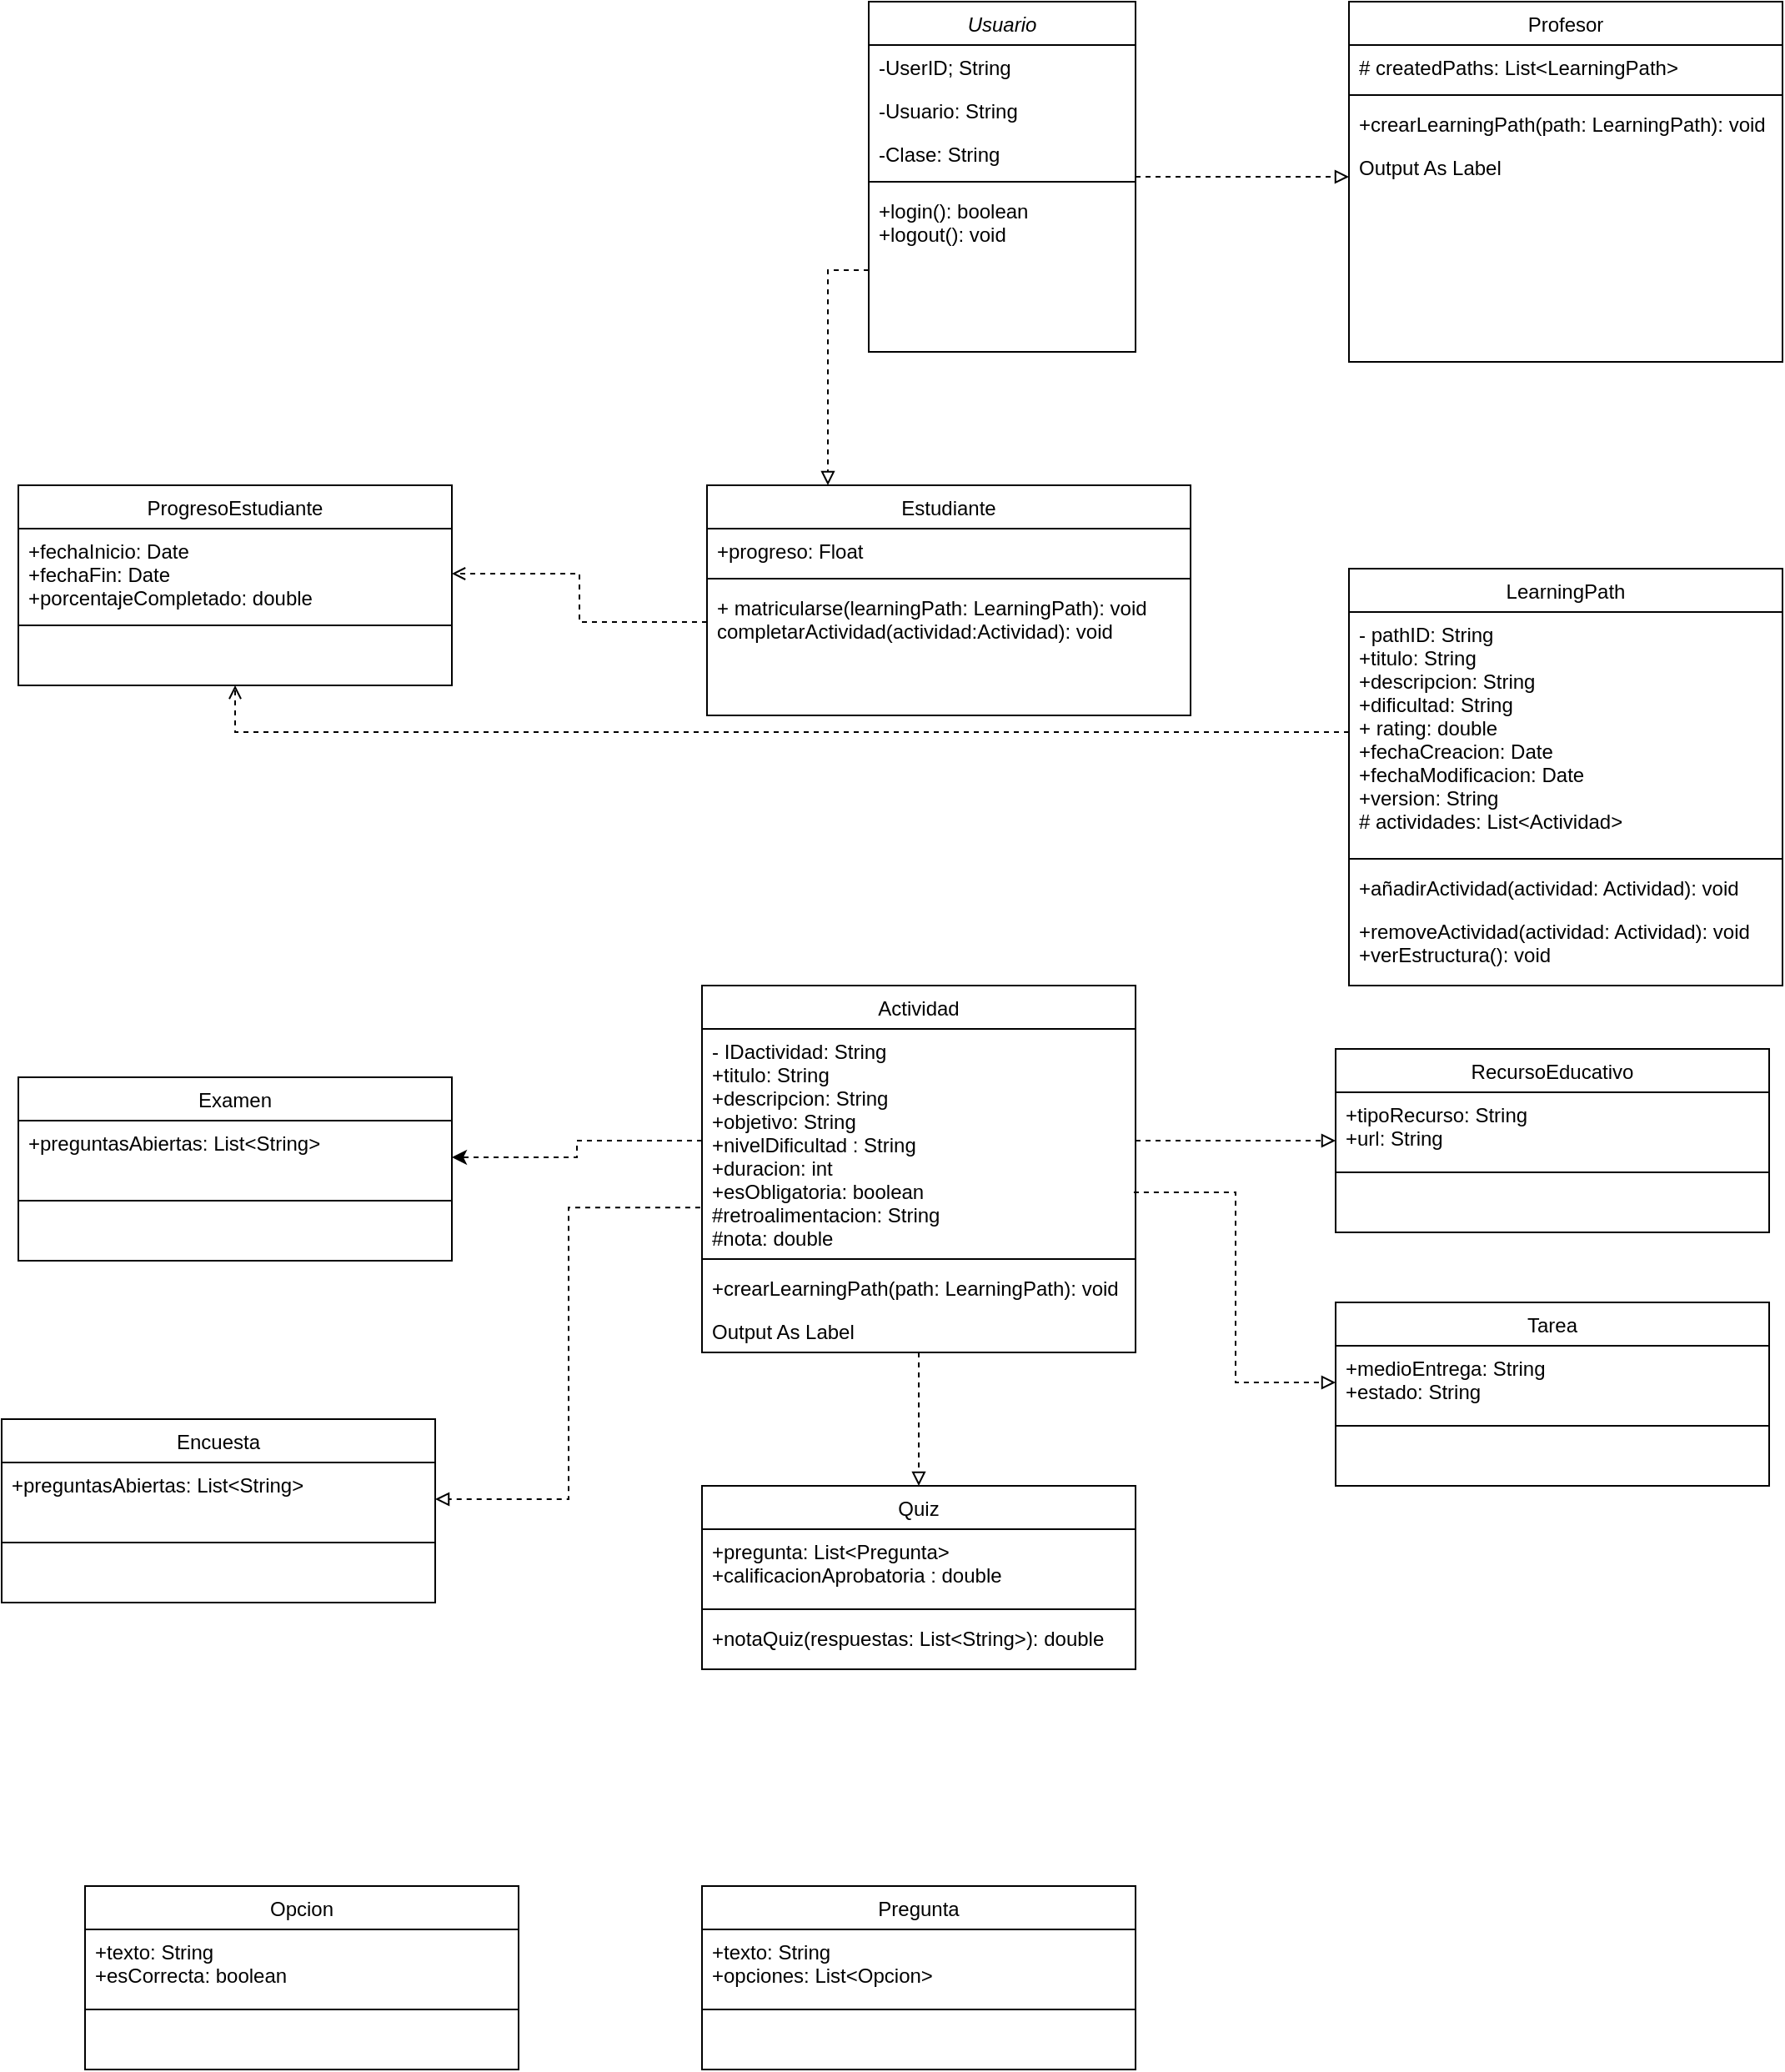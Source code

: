 <mxfile version="24.7.16">
  <diagram id="C5RBs43oDa-KdzZeNtuy" name="Page-1">
    <mxGraphModel dx="4014" dy="1733" grid="1" gridSize="10" guides="1" tooltips="1" connect="1" arrows="1" fold="1" page="1" pageScale="1" pageWidth="827" pageHeight="1169" math="0" shadow="0">
      <root>
        <mxCell id="WIyWlLk6GJQsqaUBKTNV-0" />
        <mxCell id="WIyWlLk6GJQsqaUBKTNV-1" parent="WIyWlLk6GJQsqaUBKTNV-0" />
        <mxCell id="zkfFHV4jXpPFQw0GAbJ--0" value="Usuario" style="swimlane;fontStyle=2;align=center;verticalAlign=top;childLayout=stackLayout;horizontal=1;startSize=26;horizontalStack=0;resizeParent=1;resizeLast=0;collapsible=1;marginBottom=0;rounded=0;shadow=0;strokeWidth=1;" parent="WIyWlLk6GJQsqaUBKTNV-1" vertex="1">
          <mxGeometry x="220" y="120" width="160" height="210" as="geometry">
            <mxRectangle x="230" y="140" width="160" height="26" as="alternateBounds" />
          </mxGeometry>
        </mxCell>
        <mxCell id="zkfFHV4jXpPFQw0GAbJ--1" value="-UserID; String" style="text;align=left;verticalAlign=top;spacingLeft=4;spacingRight=4;overflow=hidden;rotatable=0;points=[[0,0.5],[1,0.5]];portConstraint=eastwest;" parent="zkfFHV4jXpPFQw0GAbJ--0" vertex="1">
          <mxGeometry y="26" width="160" height="26" as="geometry" />
        </mxCell>
        <mxCell id="zkfFHV4jXpPFQw0GAbJ--2" value="-Usuario: String" style="text;align=left;verticalAlign=top;spacingLeft=4;spacingRight=4;overflow=hidden;rotatable=0;points=[[0,0.5],[1,0.5]];portConstraint=eastwest;rounded=0;shadow=0;html=0;" parent="zkfFHV4jXpPFQw0GAbJ--0" vertex="1">
          <mxGeometry y="52" width="160" height="26" as="geometry" />
        </mxCell>
        <mxCell id="zkfFHV4jXpPFQw0GAbJ--3" value="-Clase: String" style="text;align=left;verticalAlign=top;spacingLeft=4;spacingRight=4;overflow=hidden;rotatable=0;points=[[0,0.5],[1,0.5]];portConstraint=eastwest;rounded=0;shadow=0;html=0;" parent="zkfFHV4jXpPFQw0GAbJ--0" vertex="1">
          <mxGeometry y="78" width="160" height="26" as="geometry" />
        </mxCell>
        <mxCell id="zkfFHV4jXpPFQw0GAbJ--4" value="" style="line;html=1;strokeWidth=1;align=left;verticalAlign=middle;spacingTop=-1;spacingLeft=3;spacingRight=3;rotatable=0;labelPosition=right;points=[];portConstraint=eastwest;" parent="zkfFHV4jXpPFQw0GAbJ--0" vertex="1">
          <mxGeometry y="104" width="160" height="8" as="geometry" />
        </mxCell>
        <mxCell id="zkfFHV4jXpPFQw0GAbJ--5" value="+login(): boolean&#xa;+logout(): void" style="text;align=left;verticalAlign=top;spacingLeft=4;spacingRight=4;overflow=hidden;rotatable=0;points=[[0,0.5],[1,0.5]];portConstraint=eastwest;" parent="zkfFHV4jXpPFQw0GAbJ--0" vertex="1">
          <mxGeometry y="112" width="160" height="98" as="geometry" />
        </mxCell>
        <mxCell id="zkfFHV4jXpPFQw0GAbJ--6" value="Estudiante" style="swimlane;fontStyle=0;align=center;verticalAlign=top;childLayout=stackLayout;horizontal=1;startSize=26;horizontalStack=0;resizeParent=1;resizeLast=0;collapsible=1;marginBottom=0;rounded=0;shadow=0;strokeWidth=1;" parent="WIyWlLk6GJQsqaUBKTNV-1" vertex="1">
          <mxGeometry x="123" y="410" width="290" height="138" as="geometry">
            <mxRectangle x="130" y="380" width="160" height="26" as="alternateBounds" />
          </mxGeometry>
        </mxCell>
        <mxCell id="zkfFHV4jXpPFQw0GAbJ--7" value="+progreso: Float" style="text;align=left;verticalAlign=top;spacingLeft=4;spacingRight=4;overflow=hidden;rotatable=0;points=[[0,0.5],[1,0.5]];portConstraint=eastwest;" parent="zkfFHV4jXpPFQw0GAbJ--6" vertex="1">
          <mxGeometry y="26" width="290" height="26" as="geometry" />
        </mxCell>
        <mxCell id="zkfFHV4jXpPFQw0GAbJ--9" value="" style="line;html=1;strokeWidth=1;align=left;verticalAlign=middle;spacingTop=-1;spacingLeft=3;spacingRight=3;rotatable=0;labelPosition=right;points=[];portConstraint=eastwest;" parent="zkfFHV4jXpPFQw0GAbJ--6" vertex="1">
          <mxGeometry y="52" width="290" height="8" as="geometry" />
        </mxCell>
        <mxCell id="zkfFHV4jXpPFQw0GAbJ--11" value="+ matricularse(learningPath: LearningPath): void&#xa;completarActividad(actividad:Actividad): void" style="text;align=left;verticalAlign=top;spacingLeft=4;spacingRight=4;overflow=hidden;rotatable=0;points=[[0,0.5],[1,0.5]];portConstraint=eastwest;" parent="zkfFHV4jXpPFQw0GAbJ--6" vertex="1">
          <mxGeometry y="60" width="290" height="44" as="geometry" />
        </mxCell>
        <mxCell id="zkfFHV4jXpPFQw0GAbJ--17" value="Profesor" style="swimlane;fontStyle=0;align=center;verticalAlign=top;childLayout=stackLayout;horizontal=1;startSize=26;horizontalStack=0;resizeParent=1;resizeLast=0;collapsible=1;marginBottom=0;rounded=0;shadow=0;strokeWidth=1;" parent="WIyWlLk6GJQsqaUBKTNV-1" vertex="1">
          <mxGeometry x="508" y="120" width="260" height="216" as="geometry">
            <mxRectangle x="550" y="140" width="160" height="26" as="alternateBounds" />
          </mxGeometry>
        </mxCell>
        <mxCell id="zkfFHV4jXpPFQw0GAbJ--18" value="# createdPaths: List&lt;LearningPath&gt;" style="text;align=left;verticalAlign=top;spacingLeft=4;spacingRight=4;overflow=hidden;rotatable=0;points=[[0,0.5],[1,0.5]];portConstraint=eastwest;" parent="zkfFHV4jXpPFQw0GAbJ--17" vertex="1">
          <mxGeometry y="26" width="260" height="26" as="geometry" />
        </mxCell>
        <mxCell id="zkfFHV4jXpPFQw0GAbJ--23" value="" style="line;html=1;strokeWidth=1;align=left;verticalAlign=middle;spacingTop=-1;spacingLeft=3;spacingRight=3;rotatable=0;labelPosition=right;points=[];portConstraint=eastwest;" parent="zkfFHV4jXpPFQw0GAbJ--17" vertex="1">
          <mxGeometry y="52" width="260" height="8" as="geometry" />
        </mxCell>
        <mxCell id="zkfFHV4jXpPFQw0GAbJ--24" value="+crearLearningPath(path: LearningPath): void" style="text;align=left;verticalAlign=top;spacingLeft=4;spacingRight=4;overflow=hidden;rotatable=0;points=[[0,0.5],[1,0.5]];portConstraint=eastwest;" parent="zkfFHV4jXpPFQw0GAbJ--17" vertex="1">
          <mxGeometry y="60" width="260" height="26" as="geometry" />
        </mxCell>
        <mxCell id="zkfFHV4jXpPFQw0GAbJ--25" value="Output As Label" style="text;align=left;verticalAlign=top;spacingLeft=4;spacingRight=4;overflow=hidden;rotatable=0;points=[[0,0.5],[1,0.5]];portConstraint=eastwest;" parent="zkfFHV4jXpPFQw0GAbJ--17" vertex="1">
          <mxGeometry y="86" width="260" height="26" as="geometry" />
        </mxCell>
        <mxCell id="zkfFHV4jXpPFQw0GAbJ--26" value="" style="endArrow=block;shadow=0;strokeWidth=1;rounded=0;curved=0;endFill=0;edgeStyle=elbowEdgeStyle;elbow=vertical;dashed=1;" parent="WIyWlLk6GJQsqaUBKTNV-1" source="zkfFHV4jXpPFQw0GAbJ--0" target="zkfFHV4jXpPFQw0GAbJ--17" edge="1">
          <mxGeometry x="0.5" y="41" relative="1" as="geometry">
            <mxPoint x="380" y="192" as="sourcePoint" />
            <mxPoint x="540" y="192" as="targetPoint" />
            <mxPoint x="-40" y="32" as="offset" />
          </mxGeometry>
        </mxCell>
        <mxCell id="wE42uHKmtxDk-AQYchpM-4" style="edgeStyle=orthogonalEdgeStyle;rounded=0;orthogonalLoop=1;jettySize=auto;html=1;entryX=0.25;entryY=0;entryDx=0;entryDy=0;dashed=1;endArrow=block;endFill=0;" edge="1" parent="WIyWlLk6GJQsqaUBKTNV-1" source="zkfFHV4jXpPFQw0GAbJ--5" target="zkfFHV4jXpPFQw0GAbJ--6">
          <mxGeometry relative="1" as="geometry" />
        </mxCell>
        <mxCell id="wE42uHKmtxDk-AQYchpM-11" value="LearningPath" style="swimlane;fontStyle=0;align=center;verticalAlign=top;childLayout=stackLayout;horizontal=1;startSize=26;horizontalStack=0;resizeParent=1;resizeLast=0;collapsible=1;marginBottom=0;rounded=0;shadow=0;strokeWidth=1;" vertex="1" parent="WIyWlLk6GJQsqaUBKTNV-1">
          <mxGeometry x="508" y="460" width="260" height="250" as="geometry">
            <mxRectangle x="550" y="140" width="160" height="26" as="alternateBounds" />
          </mxGeometry>
        </mxCell>
        <mxCell id="wE42uHKmtxDk-AQYchpM-12" value="- pathID: String&#xa;+titulo: String&#xa;+descripcion: String&#xa;+dificultad: String&#xa;+ rating: double&#xa;+fechaCreacion: Date&#xa;+fechaModificacion: Date&#xa;+version: String&#xa;# actividades: List&lt;Actividad&gt;&#xa;" style="text;align=left;verticalAlign=top;spacingLeft=4;spacingRight=4;overflow=hidden;rotatable=0;points=[[0,0.5],[1,0.5]];portConstraint=eastwest;" vertex="1" parent="wE42uHKmtxDk-AQYchpM-11">
          <mxGeometry y="26" width="260" height="144" as="geometry" />
        </mxCell>
        <mxCell id="wE42uHKmtxDk-AQYchpM-13" value="" style="line;html=1;strokeWidth=1;align=left;verticalAlign=middle;spacingTop=-1;spacingLeft=3;spacingRight=3;rotatable=0;labelPosition=right;points=[];portConstraint=eastwest;" vertex="1" parent="wE42uHKmtxDk-AQYchpM-11">
          <mxGeometry y="170" width="260" height="8" as="geometry" />
        </mxCell>
        <mxCell id="wE42uHKmtxDk-AQYchpM-14" value="+añadirActividad(actividad: Actividad): void" style="text;align=left;verticalAlign=top;spacingLeft=4;spacingRight=4;overflow=hidden;rotatable=0;points=[[0,0.5],[1,0.5]];portConstraint=eastwest;" vertex="1" parent="wE42uHKmtxDk-AQYchpM-11">
          <mxGeometry y="178" width="260" height="26" as="geometry" />
        </mxCell>
        <mxCell id="wE42uHKmtxDk-AQYchpM-15" value="+removeActividad(actividad: Actividad): void&#xa;+verEstructura(): void" style="text;align=left;verticalAlign=top;spacingLeft=4;spacingRight=4;overflow=hidden;rotatable=0;points=[[0,0.5],[1,0.5]];portConstraint=eastwest;" vertex="1" parent="wE42uHKmtxDk-AQYchpM-11">
          <mxGeometry y="204" width="260" height="46" as="geometry" />
        </mxCell>
        <mxCell id="wE42uHKmtxDk-AQYchpM-27" style="edgeStyle=orthogonalEdgeStyle;rounded=0;orthogonalLoop=1;jettySize=auto;html=1;entryX=0.5;entryY=0;entryDx=0;entryDy=0;dashed=1;endArrow=block;endFill=0;" edge="1" parent="WIyWlLk6GJQsqaUBKTNV-1" source="wE42uHKmtxDk-AQYchpM-16" target="wE42uHKmtxDk-AQYchpM-21">
          <mxGeometry relative="1" as="geometry" />
        </mxCell>
        <mxCell id="wE42uHKmtxDk-AQYchpM-16" value="Actividad" style="swimlane;fontStyle=0;align=center;verticalAlign=top;childLayout=stackLayout;horizontal=1;startSize=26;horizontalStack=0;resizeParent=1;resizeLast=0;collapsible=1;marginBottom=0;rounded=0;shadow=0;strokeWidth=1;" vertex="1" parent="WIyWlLk6GJQsqaUBKTNV-1">
          <mxGeometry x="120" y="710" width="260" height="220" as="geometry">
            <mxRectangle x="550" y="140" width="160" height="26" as="alternateBounds" />
          </mxGeometry>
        </mxCell>
        <mxCell id="wE42uHKmtxDk-AQYchpM-17" value="- IDactividad: String&#xa;+titulo: String&#xa;+descripcion: String&#xa;+objetivo: String&#xa;+nivelDificultad : String&#xa;+duracion: int&#xa;+esObligatoria: boolean&#xa;#retroalimentacion: String&#xa;#nota: double" style="text;align=left;verticalAlign=top;spacingLeft=4;spacingRight=4;overflow=hidden;rotatable=0;points=[[0,0.5],[1,0.5]];portConstraint=eastwest;" vertex="1" parent="wE42uHKmtxDk-AQYchpM-16">
          <mxGeometry y="26" width="260" height="134" as="geometry" />
        </mxCell>
        <mxCell id="wE42uHKmtxDk-AQYchpM-18" value="" style="line;html=1;strokeWidth=1;align=left;verticalAlign=middle;spacingTop=-1;spacingLeft=3;spacingRight=3;rotatable=0;labelPosition=right;points=[];portConstraint=eastwest;" vertex="1" parent="wE42uHKmtxDk-AQYchpM-16">
          <mxGeometry y="160" width="260" height="8" as="geometry" />
        </mxCell>
        <mxCell id="wE42uHKmtxDk-AQYchpM-19" value="+crearLearningPath(path: LearningPath): void" style="text;align=left;verticalAlign=top;spacingLeft=4;spacingRight=4;overflow=hidden;rotatable=0;points=[[0,0.5],[1,0.5]];portConstraint=eastwest;" vertex="1" parent="wE42uHKmtxDk-AQYchpM-16">
          <mxGeometry y="168" width="260" height="26" as="geometry" />
        </mxCell>
        <mxCell id="wE42uHKmtxDk-AQYchpM-20" value="Output As Label" style="text;align=left;verticalAlign=top;spacingLeft=4;spacingRight=4;overflow=hidden;rotatable=0;points=[[0,0.5],[1,0.5]];portConstraint=eastwest;" vertex="1" parent="wE42uHKmtxDk-AQYchpM-16">
          <mxGeometry y="194" width="260" height="26" as="geometry" />
        </mxCell>
        <mxCell id="wE42uHKmtxDk-AQYchpM-21" value="Quiz" style="swimlane;fontStyle=0;align=center;verticalAlign=top;childLayout=stackLayout;horizontal=1;startSize=26;horizontalStack=0;resizeParent=1;resizeLast=0;collapsible=1;marginBottom=0;rounded=0;shadow=0;strokeWidth=1;" vertex="1" parent="WIyWlLk6GJQsqaUBKTNV-1">
          <mxGeometry x="120" y="1010" width="260" height="110" as="geometry">
            <mxRectangle x="550" y="140" width="160" height="26" as="alternateBounds" />
          </mxGeometry>
        </mxCell>
        <mxCell id="wE42uHKmtxDk-AQYchpM-22" value="+pregunta: List&lt;Pregunta&gt;&#xa;+calificacionAprobatoria : double&#xa;" style="text;align=left;verticalAlign=top;spacingLeft=4;spacingRight=4;overflow=hidden;rotatable=0;points=[[0,0.5],[1,0.5]];portConstraint=eastwest;" vertex="1" parent="wE42uHKmtxDk-AQYchpM-21">
          <mxGeometry y="26" width="260" height="44" as="geometry" />
        </mxCell>
        <mxCell id="wE42uHKmtxDk-AQYchpM-23" value="" style="line;html=1;strokeWidth=1;align=left;verticalAlign=middle;spacingTop=-1;spacingLeft=3;spacingRight=3;rotatable=0;labelPosition=right;points=[];portConstraint=eastwest;" vertex="1" parent="wE42uHKmtxDk-AQYchpM-21">
          <mxGeometry y="70" width="260" height="8" as="geometry" />
        </mxCell>
        <mxCell id="wE42uHKmtxDk-AQYchpM-24" value="+notaQuiz(respuestas: List&lt;String&gt;): double" style="text;align=left;verticalAlign=top;spacingLeft=4;spacingRight=4;overflow=hidden;rotatable=0;points=[[0,0.5],[1,0.5]];portConstraint=eastwest;" vertex="1" parent="wE42uHKmtxDk-AQYchpM-21">
          <mxGeometry y="78" width="260" height="26" as="geometry" />
        </mxCell>
        <mxCell id="wE42uHKmtxDk-AQYchpM-28" value="RecursoEducativo" style="swimlane;fontStyle=0;align=center;verticalAlign=top;childLayout=stackLayout;horizontal=1;startSize=26;horizontalStack=0;resizeParent=1;resizeLast=0;collapsible=1;marginBottom=0;rounded=0;shadow=0;strokeWidth=1;" vertex="1" parent="WIyWlLk6GJQsqaUBKTNV-1">
          <mxGeometry x="500" y="748" width="260" height="110" as="geometry">
            <mxRectangle x="550" y="140" width="160" height="26" as="alternateBounds" />
          </mxGeometry>
        </mxCell>
        <mxCell id="wE42uHKmtxDk-AQYchpM-29" value="+tipoRecurso: String&#xa;+url: String" style="text;align=left;verticalAlign=top;spacingLeft=4;spacingRight=4;overflow=hidden;rotatable=0;points=[[0,0.5],[1,0.5]];portConstraint=eastwest;" vertex="1" parent="wE42uHKmtxDk-AQYchpM-28">
          <mxGeometry y="26" width="260" height="44" as="geometry" />
        </mxCell>
        <mxCell id="wE42uHKmtxDk-AQYchpM-30" value="" style="line;html=1;strokeWidth=1;align=left;verticalAlign=middle;spacingTop=-1;spacingLeft=3;spacingRight=3;rotatable=0;labelPosition=right;points=[];portConstraint=eastwest;" vertex="1" parent="wE42uHKmtxDk-AQYchpM-28">
          <mxGeometry y="70" width="260" height="8" as="geometry" />
        </mxCell>
        <mxCell id="wE42uHKmtxDk-AQYchpM-32" style="edgeStyle=orthogonalEdgeStyle;rounded=0;orthogonalLoop=1;jettySize=auto;html=1;entryX=0;entryY=0.5;entryDx=0;entryDy=0;dashed=1;endArrow=block;endFill=0;" edge="1" parent="WIyWlLk6GJQsqaUBKTNV-1" source="wE42uHKmtxDk-AQYchpM-17" target="wE42uHKmtxDk-AQYchpM-28">
          <mxGeometry relative="1" as="geometry" />
        </mxCell>
        <mxCell id="wE42uHKmtxDk-AQYchpM-33" value="Tarea" style="swimlane;fontStyle=0;align=center;verticalAlign=top;childLayout=stackLayout;horizontal=1;startSize=26;horizontalStack=0;resizeParent=1;resizeLast=0;collapsible=1;marginBottom=0;rounded=0;shadow=0;strokeWidth=1;" vertex="1" parent="WIyWlLk6GJQsqaUBKTNV-1">
          <mxGeometry x="500" y="900" width="260" height="110" as="geometry">
            <mxRectangle x="550" y="140" width="160" height="26" as="alternateBounds" />
          </mxGeometry>
        </mxCell>
        <mxCell id="wE42uHKmtxDk-AQYchpM-34" value="+medioEntrega: String&#xa;+estado: String" style="text;align=left;verticalAlign=top;spacingLeft=4;spacingRight=4;overflow=hidden;rotatable=0;points=[[0,0.5],[1,0.5]];portConstraint=eastwest;" vertex="1" parent="wE42uHKmtxDk-AQYchpM-33">
          <mxGeometry y="26" width="260" height="44" as="geometry" />
        </mxCell>
        <mxCell id="wE42uHKmtxDk-AQYchpM-35" value="" style="line;html=1;strokeWidth=1;align=left;verticalAlign=middle;spacingTop=-1;spacingLeft=3;spacingRight=3;rotatable=0;labelPosition=right;points=[];portConstraint=eastwest;" vertex="1" parent="wE42uHKmtxDk-AQYchpM-33">
          <mxGeometry y="70" width="260" height="8" as="geometry" />
        </mxCell>
        <mxCell id="wE42uHKmtxDk-AQYchpM-36" style="edgeStyle=orthogonalEdgeStyle;rounded=0;orthogonalLoop=1;jettySize=auto;html=1;entryX=0;entryY=0.5;entryDx=0;entryDy=0;exitX=0.996;exitY=0.731;exitDx=0;exitDy=0;exitPerimeter=0;dashed=1;endArrow=block;endFill=0;" edge="1" parent="WIyWlLk6GJQsqaUBKTNV-1" source="wE42uHKmtxDk-AQYchpM-17" target="wE42uHKmtxDk-AQYchpM-34">
          <mxGeometry relative="1" as="geometry" />
        </mxCell>
        <mxCell id="wE42uHKmtxDk-AQYchpM-37" value="Examen" style="swimlane;fontStyle=0;align=center;verticalAlign=top;childLayout=stackLayout;horizontal=1;startSize=26;horizontalStack=0;resizeParent=1;resizeLast=0;collapsible=1;marginBottom=0;rounded=0;shadow=0;strokeWidth=1;" vertex="1" parent="WIyWlLk6GJQsqaUBKTNV-1">
          <mxGeometry x="-290" y="765" width="260" height="110" as="geometry">
            <mxRectangle x="550" y="140" width="160" height="26" as="alternateBounds" />
          </mxGeometry>
        </mxCell>
        <mxCell id="wE42uHKmtxDk-AQYchpM-38" value="+preguntasAbiertas: List&lt;String&gt;" style="text;align=left;verticalAlign=top;spacingLeft=4;spacingRight=4;overflow=hidden;rotatable=0;points=[[0,0.5],[1,0.5]];portConstraint=eastwest;" vertex="1" parent="wE42uHKmtxDk-AQYchpM-37">
          <mxGeometry y="26" width="260" height="44" as="geometry" />
        </mxCell>
        <mxCell id="wE42uHKmtxDk-AQYchpM-39" value="" style="line;html=1;strokeWidth=1;align=left;verticalAlign=middle;spacingTop=-1;spacingLeft=3;spacingRight=3;rotatable=0;labelPosition=right;points=[];portConstraint=eastwest;" vertex="1" parent="wE42uHKmtxDk-AQYchpM-37">
          <mxGeometry y="70" width="260" height="8" as="geometry" />
        </mxCell>
        <mxCell id="wE42uHKmtxDk-AQYchpM-40" style="edgeStyle=orthogonalEdgeStyle;rounded=0;orthogonalLoop=1;jettySize=auto;html=1;entryX=1;entryY=0.5;entryDx=0;entryDy=0;dashed=1;" edge="1" parent="WIyWlLk6GJQsqaUBKTNV-1" source="wE42uHKmtxDk-AQYchpM-17" target="wE42uHKmtxDk-AQYchpM-38">
          <mxGeometry relative="1" as="geometry">
            <mxPoint x="-40" y="804" as="targetPoint" />
          </mxGeometry>
        </mxCell>
        <mxCell id="wE42uHKmtxDk-AQYchpM-41" value="Encuesta" style="swimlane;fontStyle=0;align=center;verticalAlign=top;childLayout=stackLayout;horizontal=1;startSize=26;horizontalStack=0;resizeParent=1;resizeLast=0;collapsible=1;marginBottom=0;rounded=0;shadow=0;strokeWidth=1;" vertex="1" parent="WIyWlLk6GJQsqaUBKTNV-1">
          <mxGeometry x="-300" y="970" width="260" height="110" as="geometry">
            <mxRectangle x="550" y="140" width="160" height="26" as="alternateBounds" />
          </mxGeometry>
        </mxCell>
        <mxCell id="wE42uHKmtxDk-AQYchpM-42" value="+preguntasAbiertas: List&lt;String&gt;" style="text;align=left;verticalAlign=top;spacingLeft=4;spacingRight=4;overflow=hidden;rotatable=0;points=[[0,0.5],[1,0.5]];portConstraint=eastwest;" vertex="1" parent="wE42uHKmtxDk-AQYchpM-41">
          <mxGeometry y="26" width="260" height="44" as="geometry" />
        </mxCell>
        <mxCell id="wE42uHKmtxDk-AQYchpM-43" value="" style="line;html=1;strokeWidth=1;align=left;verticalAlign=middle;spacingTop=-1;spacingLeft=3;spacingRight=3;rotatable=0;labelPosition=right;points=[];portConstraint=eastwest;" vertex="1" parent="wE42uHKmtxDk-AQYchpM-41">
          <mxGeometry y="70" width="260" height="8" as="geometry" />
        </mxCell>
        <mxCell id="wE42uHKmtxDk-AQYchpM-44" style="edgeStyle=orthogonalEdgeStyle;rounded=0;orthogonalLoop=1;jettySize=auto;html=1;entryX=1;entryY=0.5;entryDx=0;entryDy=0;exitX=-0.004;exitY=0.799;exitDx=0;exitDy=0;exitPerimeter=0;dashed=1;endArrow=block;endFill=0;" edge="1" parent="WIyWlLk6GJQsqaUBKTNV-1" source="wE42uHKmtxDk-AQYchpM-17" target="wE42uHKmtxDk-AQYchpM-42">
          <mxGeometry relative="1" as="geometry" />
        </mxCell>
        <mxCell id="wE42uHKmtxDk-AQYchpM-45" value="ProgresoEstudiante" style="swimlane;fontStyle=0;align=center;verticalAlign=top;childLayout=stackLayout;horizontal=1;startSize=26;horizontalStack=0;resizeParent=1;resizeLast=0;collapsible=1;marginBottom=0;rounded=0;shadow=0;strokeWidth=1;" vertex="1" parent="WIyWlLk6GJQsqaUBKTNV-1">
          <mxGeometry x="-290" y="410" width="260" height="120" as="geometry">
            <mxRectangle x="550" y="140" width="160" height="26" as="alternateBounds" />
          </mxGeometry>
        </mxCell>
        <mxCell id="wE42uHKmtxDk-AQYchpM-46" value="+fechaInicio: Date&#xa;+fechaFin: Date&#xa;+porcentajeCompletado: double" style="text;align=left;verticalAlign=top;spacingLeft=4;spacingRight=4;overflow=hidden;rotatable=0;points=[[0,0.5],[1,0.5]];portConstraint=eastwest;" vertex="1" parent="wE42uHKmtxDk-AQYchpM-45">
          <mxGeometry y="26" width="260" height="54" as="geometry" />
        </mxCell>
        <mxCell id="wE42uHKmtxDk-AQYchpM-47" value="" style="line;html=1;strokeWidth=1;align=left;verticalAlign=middle;spacingTop=-1;spacingLeft=3;spacingRight=3;rotatable=0;labelPosition=right;points=[];portConstraint=eastwest;" vertex="1" parent="wE42uHKmtxDk-AQYchpM-45">
          <mxGeometry y="80" width="260" height="8" as="geometry" />
        </mxCell>
        <mxCell id="wE42uHKmtxDk-AQYchpM-50" style="edgeStyle=orthogonalEdgeStyle;rounded=0;orthogonalLoop=1;jettySize=auto;html=1;entryX=1;entryY=0.5;entryDx=0;entryDy=0;dashed=1;endArrow=open;endFill=0;" edge="1" parent="WIyWlLk6GJQsqaUBKTNV-1" source="zkfFHV4jXpPFQw0GAbJ--11" target="wE42uHKmtxDk-AQYchpM-46">
          <mxGeometry relative="1" as="geometry" />
        </mxCell>
        <mxCell id="wE42uHKmtxDk-AQYchpM-52" style="edgeStyle=orthogonalEdgeStyle;rounded=0;orthogonalLoop=1;jettySize=auto;html=1;entryX=0.5;entryY=1;entryDx=0;entryDy=0;dashed=1;endArrow=open;endFill=0;" edge="1" parent="WIyWlLk6GJQsqaUBKTNV-1" source="wE42uHKmtxDk-AQYchpM-12" target="wE42uHKmtxDk-AQYchpM-45">
          <mxGeometry relative="1" as="geometry" />
        </mxCell>
        <mxCell id="wE42uHKmtxDk-AQYchpM-53" value="Pregunta" style="swimlane;fontStyle=0;align=center;verticalAlign=top;childLayout=stackLayout;horizontal=1;startSize=26;horizontalStack=0;resizeParent=1;resizeLast=0;collapsible=1;marginBottom=0;rounded=0;shadow=0;strokeWidth=1;" vertex="1" parent="WIyWlLk6GJQsqaUBKTNV-1">
          <mxGeometry x="120" y="1250" width="260" height="110" as="geometry">
            <mxRectangle x="550" y="140" width="160" height="26" as="alternateBounds" />
          </mxGeometry>
        </mxCell>
        <mxCell id="wE42uHKmtxDk-AQYchpM-54" value="+texto: String&#xa;+opciones: List&lt;Opcion&gt;" style="text;align=left;verticalAlign=top;spacingLeft=4;spacingRight=4;overflow=hidden;rotatable=0;points=[[0,0.5],[1,0.5]];portConstraint=eastwest;" vertex="1" parent="wE42uHKmtxDk-AQYchpM-53">
          <mxGeometry y="26" width="260" height="44" as="geometry" />
        </mxCell>
        <mxCell id="wE42uHKmtxDk-AQYchpM-55" value="" style="line;html=1;strokeWidth=1;align=left;verticalAlign=middle;spacingTop=-1;spacingLeft=3;spacingRight=3;rotatable=0;labelPosition=right;points=[];portConstraint=eastwest;" vertex="1" parent="wE42uHKmtxDk-AQYchpM-53">
          <mxGeometry y="70" width="260" height="8" as="geometry" />
        </mxCell>
        <mxCell id="wE42uHKmtxDk-AQYchpM-57" value="Opcion" style="swimlane;fontStyle=0;align=center;verticalAlign=top;childLayout=stackLayout;horizontal=1;startSize=26;horizontalStack=0;resizeParent=1;resizeLast=0;collapsible=1;marginBottom=0;rounded=0;shadow=0;strokeWidth=1;" vertex="1" parent="WIyWlLk6GJQsqaUBKTNV-1">
          <mxGeometry x="-250" y="1250" width="260" height="110" as="geometry">
            <mxRectangle x="550" y="140" width="160" height="26" as="alternateBounds" />
          </mxGeometry>
        </mxCell>
        <mxCell id="wE42uHKmtxDk-AQYchpM-58" value="+texto: String&#xa;+esCorrecta: boolean" style="text;align=left;verticalAlign=top;spacingLeft=4;spacingRight=4;overflow=hidden;rotatable=0;points=[[0,0.5],[1,0.5]];portConstraint=eastwest;" vertex="1" parent="wE42uHKmtxDk-AQYchpM-57">
          <mxGeometry y="26" width="260" height="44" as="geometry" />
        </mxCell>
        <mxCell id="wE42uHKmtxDk-AQYchpM-59" value="" style="line;html=1;strokeWidth=1;align=left;verticalAlign=middle;spacingTop=-1;spacingLeft=3;spacingRight=3;rotatable=0;labelPosition=right;points=[];portConstraint=eastwest;" vertex="1" parent="wE42uHKmtxDk-AQYchpM-57">
          <mxGeometry y="70" width="260" height="8" as="geometry" />
        </mxCell>
      </root>
    </mxGraphModel>
  </diagram>
</mxfile>
